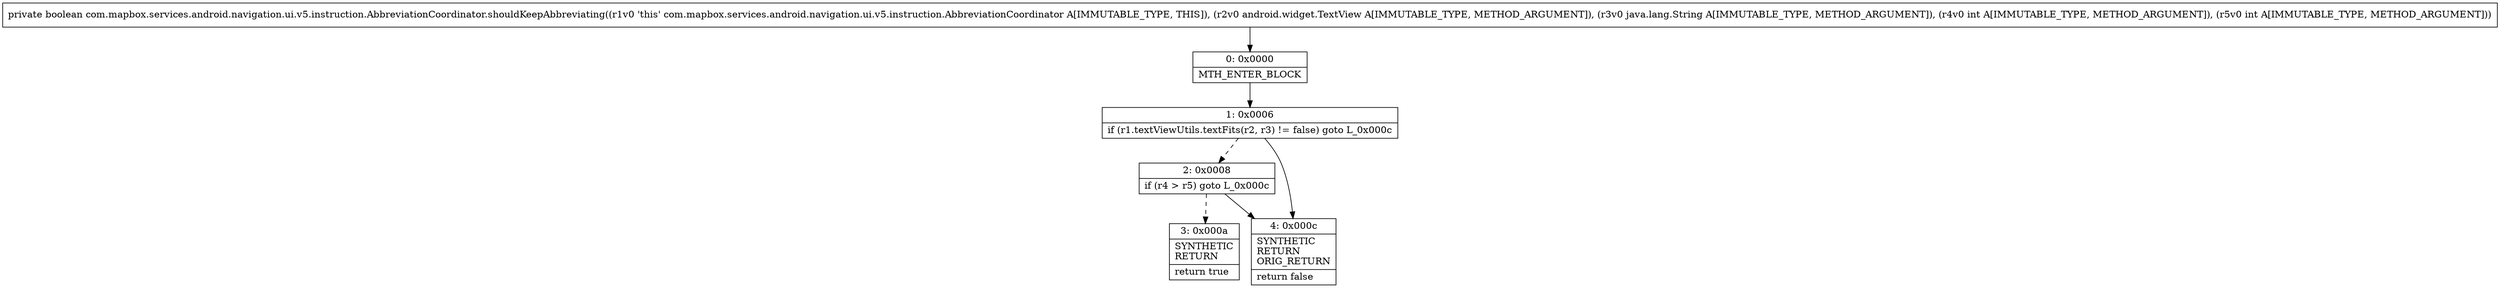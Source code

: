digraph "CFG forcom.mapbox.services.android.navigation.ui.v5.instruction.AbbreviationCoordinator.shouldKeepAbbreviating(Landroid\/widget\/TextView;Ljava\/lang\/String;II)Z" {
Node_0 [shape=record,label="{0\:\ 0x0000|MTH_ENTER_BLOCK\l}"];
Node_1 [shape=record,label="{1\:\ 0x0006|if (r1.textViewUtils.textFits(r2, r3) != false) goto L_0x000c\l}"];
Node_2 [shape=record,label="{2\:\ 0x0008|if (r4 \> r5) goto L_0x000c\l}"];
Node_3 [shape=record,label="{3\:\ 0x000a|SYNTHETIC\lRETURN\l|return true\l}"];
Node_4 [shape=record,label="{4\:\ 0x000c|SYNTHETIC\lRETURN\lORIG_RETURN\l|return false\l}"];
MethodNode[shape=record,label="{private boolean com.mapbox.services.android.navigation.ui.v5.instruction.AbbreviationCoordinator.shouldKeepAbbreviating((r1v0 'this' com.mapbox.services.android.navigation.ui.v5.instruction.AbbreviationCoordinator A[IMMUTABLE_TYPE, THIS]), (r2v0 android.widget.TextView A[IMMUTABLE_TYPE, METHOD_ARGUMENT]), (r3v0 java.lang.String A[IMMUTABLE_TYPE, METHOD_ARGUMENT]), (r4v0 int A[IMMUTABLE_TYPE, METHOD_ARGUMENT]), (r5v0 int A[IMMUTABLE_TYPE, METHOD_ARGUMENT])) }"];
MethodNode -> Node_0;
Node_0 -> Node_1;
Node_1 -> Node_2[style=dashed];
Node_1 -> Node_4;
Node_2 -> Node_3[style=dashed];
Node_2 -> Node_4;
}

